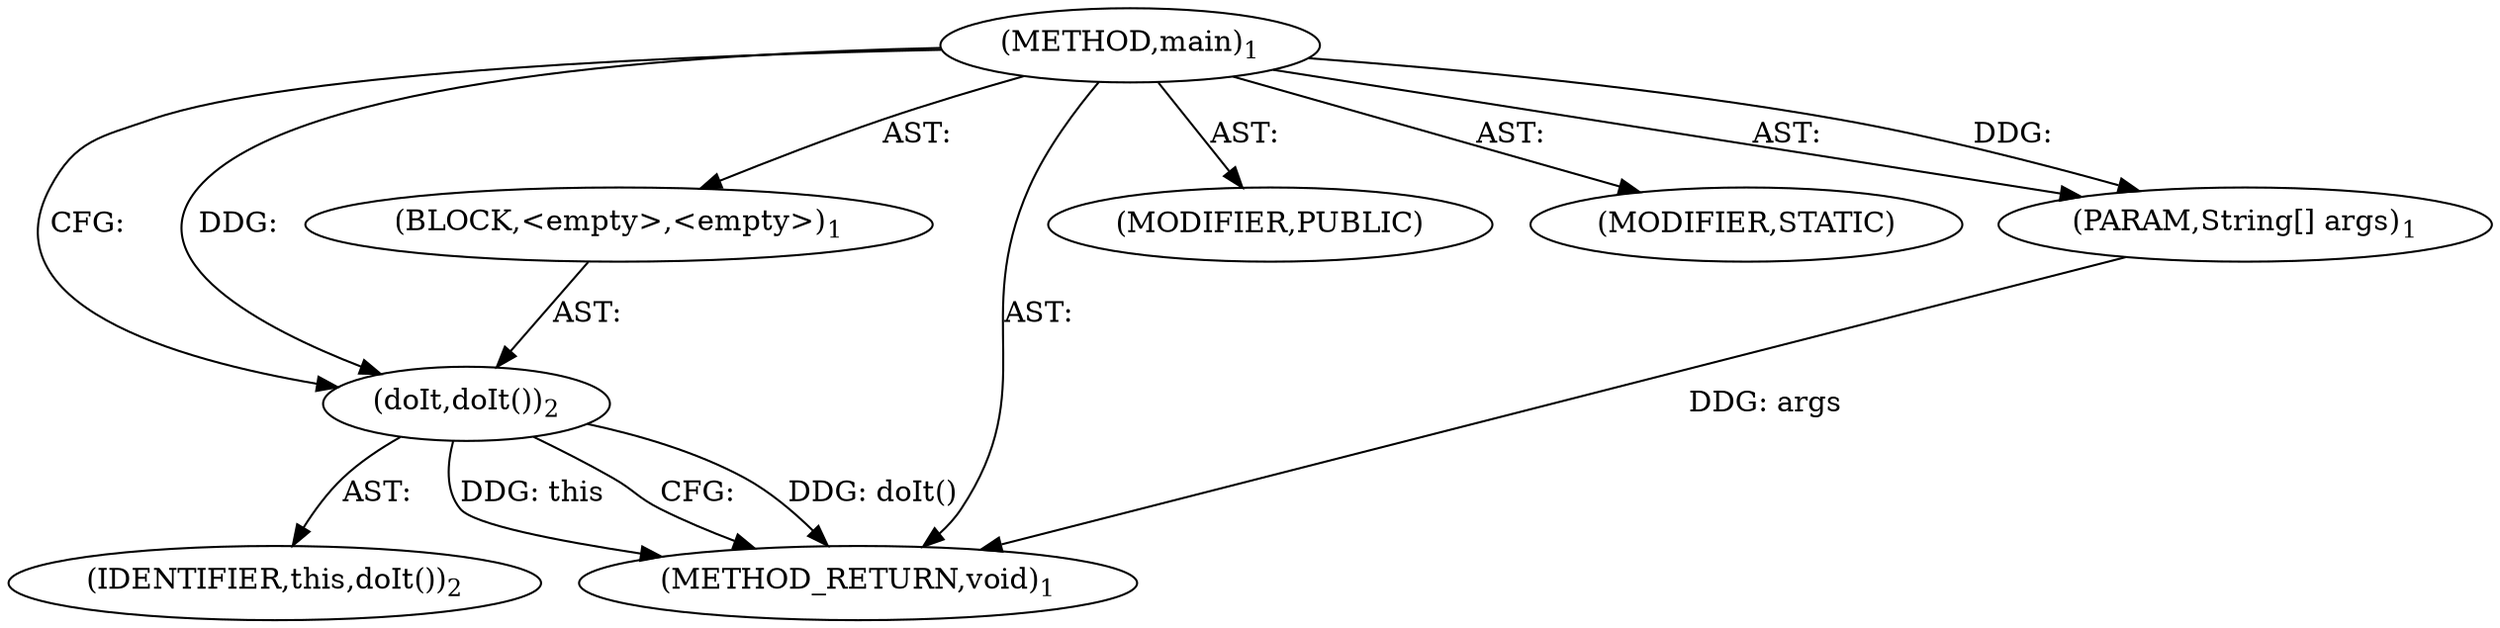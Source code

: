digraph "main" {  
"17" [label = <(METHOD,main)<SUB>1</SUB>> ]
"18" [label = <(PARAM,String[] args)<SUB>1</SUB>> ]
"19" [label = <(BLOCK,&lt;empty&gt;,&lt;empty&gt;)<SUB>1</SUB>> ]
"20" [label = <(doIt,doIt())<SUB>2</SUB>> ]
"21" [label = <(IDENTIFIER,this,doIt())<SUB>2</SUB>> ]
"22" [label = <(MODIFIER,PUBLIC)> ]
"23" [label = <(MODIFIER,STATIC)> ]
"24" [label = <(METHOD_RETURN,void)<SUB>1</SUB>> ]
  "17" -> "18"  [ label = "AST: "] 
  "17" -> "19"  [ label = "AST: "] 
  "17" -> "22"  [ label = "AST: "] 
  "17" -> "23"  [ label = "AST: "] 
  "17" -> "24"  [ label = "AST: "] 
  "19" -> "20"  [ label = "AST: "] 
  "20" -> "21"  [ label = "AST: "] 
  "20" -> "24"  [ label = "CFG: "] 
  "17" -> "20"  [ label = "CFG: "] 
  "18" -> "24"  [ label = "DDG: args"] 
  "20" -> "24"  [ label = "DDG: doIt()"] 
  "20" -> "24"  [ label = "DDG: this"] 
  "17" -> "18"  [ label = "DDG: "] 
  "17" -> "20"  [ label = "DDG: "] 
}
